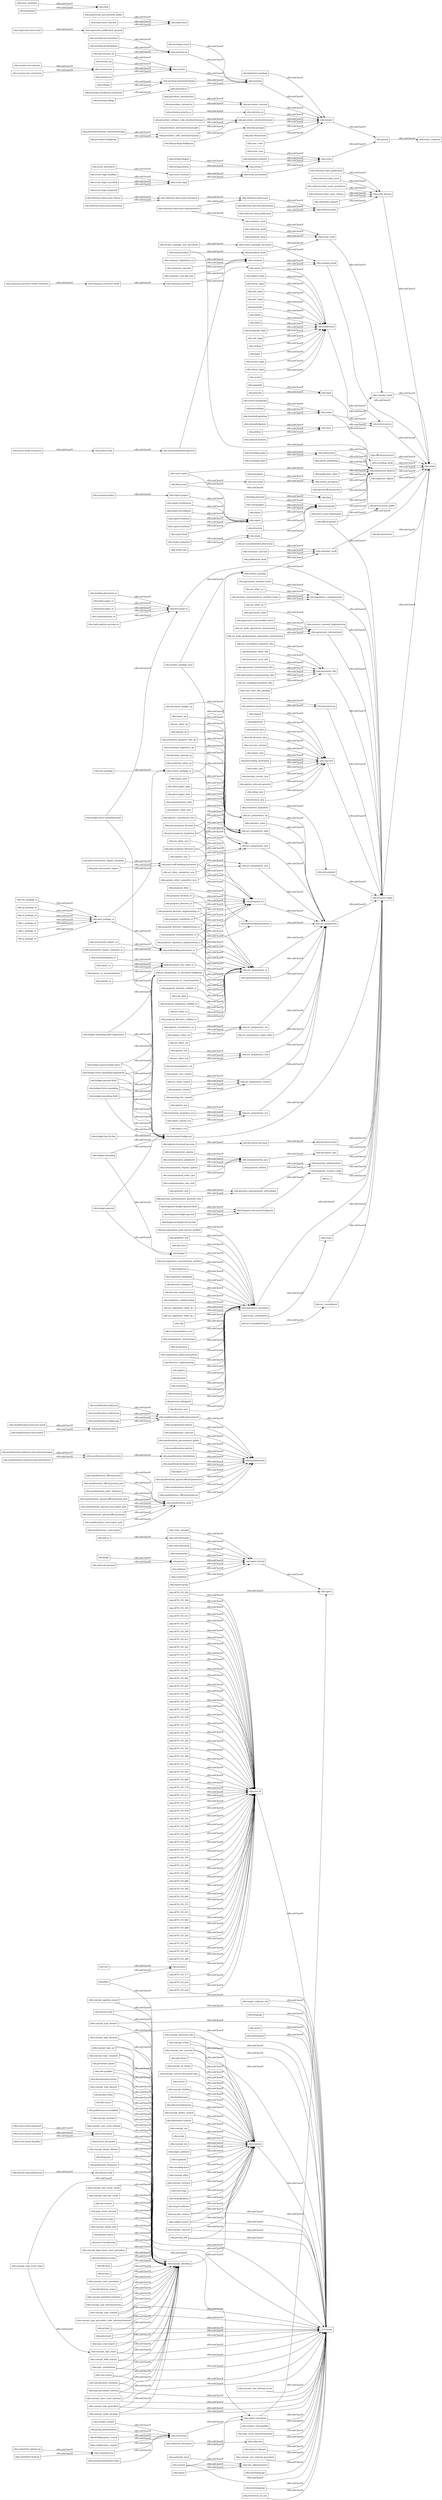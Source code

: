 digraph ar2dtool_diagram { 
rankdir=LR;
size="1000"
node [shape = rectangle, color="black"]; "cdm:working-party_council" "cdm:manifestation_official-journal" "cdm:staff-working-document" "cdm:complex_work" "cdm:agent-textual" "cdm:ATTO_FD_345" "cdm:oj_c" "cdm:recital" "cdm:status" "cdm:region" "cdm:committee-opinion-ep" "cdm:event_legal_deadline" "cdm:concept_type_documentation" "cdm:opinion_advocate-general" "cdm:act_other_oj_c" "cdm:ATTO_FD_361" "cdm:ATTO_FD_301" "cdm:chapter_legal" "cdm:procedure_interinstitutional" "cdm:article_legal" "cdm:multilingual" "cdm:session_ep" "cdm:evolutive_work" "cdm:decision_internal_ep" "cdm:assessment_impact_summary_ec" "cdm:act_surveillance-authority_efta" "cdm:joint-proposal_directive" "cdm:fragment-document-budgetary" "cdm:question_parliamentary_question_time" "cdm:legislative-priority" "cdm:trilogue" "cdm:unit-ec" "cdm:treaty_consolidated" "cdm:manifestation-formex" "cdm:entity_temporal" "cdm:expression_publication_general" "cdm:budget-letter-amending-draft" "cdm:declaration" "cdm:budget-amending-draft" "cdm:proposal_regulation_codified_ec" "cdm:joint-declaration" "cdm:cooperation_police-and-judicial" "cdm:report_ec" "cdm:atto_fd" "cdm:fragment_resource_legal" "cdm:ATTO_FD_300" "cdm:periodical_work" "cdm:ruling_cjeu" "cdm:manifestation-reference-data-documentation" "cdm:decision_cjeu" "cdm:whoiswho_dataset" "cdm:concept_agenda_council" "cdm:procedure-phase" "cdm:joint-proposal_decision" "cdm:dissemination-status" "cdm:ATTO_FD_577" "cdm:manifestation_case-law" "cdm:communication_ec" "cdm:ATTO_FD_610" "cdm:procjur-type" "cdm:ATTO_FD_010" "cdm:event_internal-ec" "cdm:reply-opinion-np-eums-ec" "cdm:product-form" "cdm:encoding-level" "cdm:meeting-ep-committee" "cdm:opinion_other_eesc" "cdm:event_legal_projected" "cdm:concept_place" "cdm:opinion_consultation_eesc" "cdm:reference-data-asset-release" "cdm:directive_implementing" "cdm:configuration_council" "cdm:concept_directory-code" "cdm:event-status-cancelled" "cdm:ATTO_FD_396" "cdm:manifestation_procurement_public" "cdm:committee-ep" "cdm:treaty" "cdm:act_consolidated" "cdm:opinion" "cdm:question_written" "cdm:act_other_ec" "cdm:swd_package_ec" "cdm:event_legal" "cdm:yearbook_work" "cdm:concept_type_dossier" "cdm:publication-accessibility" "cdm:concept_meeting" "cdm:seizure" "cdm:manifestation_court-report_part" "cdm:decision" "cdm:manifestation_print" "cdm:resolution" "cdm:staff-working-document_ec" "cdm:reference-data-asset-versioned" "cdm:series-monograph" "cdm:event_procedural" "cdm:ATTO_FD_395" "cdm:monograph" "cdm:s_package_ec" "cdm:legislation_complementary" "cdm:agreement_international" "cdm:link-package-budgetary" "cdm:agreement_non-member-states" "cdm:type_court-report" "cdm:manifestation-akn4eu" "cdm:procedure_internal-eesc" "cdm:event_legal_cancelled" "cdm:serial_work" "cdm:concept_case_court_domain" "cdm:court-type" "cdm:container_case-law" "cdm:working-document_ec" "cdm:position_council" "cdm:authority_local" "cdm:act_other_council" "cdm:event_internal" "cdm:role-qualifier" "cdm:initiative-priority-ec" "cdm:act_preparatory_eca" "cdm:work" "cdm:measure_national_implementing" "cdm:special-official-journal" "cdm:software" "cdm:report-surveillance" "cdm:manifestation-reference-data-distribution" "cdm:legal-act-domain" "cdm:reference-data_publication" "cdm:event-status" "cdm:communication_request_opinion" "cdm:reference-data_asset" "cdm:document_other_efta" "cdm:ATTO_FD_613" "cdm:eu-programme" "cdm:auxiliary-work" "cdm:archive_package_eesc_document" "cdm:recommendation" "cdm:event" "cdm:decision_delegated" "cdm:ATTO_FD_285" "cdm:target-audience" "cdm:judgement" "cdm:decision_ecsc" "cdm:national-parliament-eums" "cdm:licence_document" "cdm:archive_package" "cdm:act_body_agreement_international" "cdm:ATTO_FD_340" "cdm:g_package_ec" "cdm:work_dataset" "cdm:opinion_consultation_cor" "cdm:committee" "cdm:dossier" "cdm:ATTO_FD_612" "cdm:item_authentic" "cdm:recording_work" "cdm:concept_treaty" "cdm:case-status" "cdm:budget" "cdm:opinion_other_cor" "cdm:ATTO_FD_501" "cdm:coreper_council" "cdm:concept_op_theme" "cdm:guideline_ecb" "cdm:ATTO_FD_537" "cdm:directive" "cdm:type_procedure_internal" "cdm:manifestation" "cdm:non-opposition_concentration_notified" "cdm:manifestation-publication-general" "cdm:subdivision" "cdm:ATTO_FD_050" "cdm:proposal_other" "cdm:initiative_eums" "cdm:case_court" "cdm:document_efta" "cdm:expression" "cdm:ATTO_FD_602" "cdm:official-journal-act" "cdm:budget-general-draft" "cdm:report_eca" "cdm:issn-periodical" "cdm:budget-general-draft-notice" "cdm:thesis" "cdm:joint-proposal_regulation" "cdm:act_other_eesc" "cdm:proposal_directive_implementing_ec" "cdm:opinion_cjeu" "cdm:regulation" "cdm:act_preparatory_ep" "cdm:title_legal" "cdm:summary_legislation_eu" "cdm:resolution_other_ep" "cdm:opinion_ec_ep-amendments" "cdm:blog" "cdm:advocate-general" "cdm:document-ep" "cdm:report_special_eca" "cdm:act_preparatory_joint" "cdm:collection_work" "cdm:serials_periodical" "cdm:budget-general" "cdm:act_other_committee_ecsc" "cdm:meeting-conciliation-committee" "cdm:report_joint" "cdm:summary_case-law" "cdm:concept_class_court_national" "cdm:ATTO_FD_601" "cdm:budget-letter-amending-explanation" "cdm:opinion_other_committee_ecsc" "cdm:concept_new_case-law" "cdm:opinion-reasoned-np-eums" "cdm:communication_order_cjeu" "cdm:concept_theme_dataset" "cdm:frequency" "cdm:ATTO_FD_401" "cdm:part_legal" "cdm:question_parliamentary_with-debate" "cdm:concept_mode_decision" "cdm:textstructure" "cdm:manifestation-budget-data" "cdm:report-technical" "cdm:concept_type_procedure" "cdm:manifestation-issue-issn-serial" "cdm:act_preparatory_eesc" "cdm:document_budget_ep" "cdm:concept_eurovoc-document-type" "cdm:procedure-priority_interinstitutional" "cdm:carrier" "cdm:publication_frequency" "cdm:regulation_delegated" "cdm:assessment_impact_ec" "cdm:manifestation-audiovisual" "cdm:dataset-type-publication" "cdm:concept_type_event_legal" "cdm:study" "cdm:opinion_ecb" "cdm:procedure_internal-ec" "cdm:proposal_recommendation_ec" "cdm:sitting-trilogue" "cdm:concept_type_decision" "cdm:article_publishing" "cdm:concept_type_act" "cdm:concept_binding" "cdm:manifestation-issue-series" "cdm:binding-type" "cdm:period" "cdm:dataset-type" "cdm:manifestation-mobile-app" "cdm:joint-assessment_impact_summary" "cdm:preamble" "cdm:expression_procurement_public" "cdm:act_preparatory_cor" "cdm:summary-executive-study-evaluation" "cdm:location" "cdm:document_court_efta" "cdm:concept_case_event_result" "cdm:indent" "cdm:question_oral" "cdm:physical-dimension" "cdm:act_body_parliamentary_agreement_international" "cdm:legislation_secondary" "cdm:concept_type_comment" "cdm:summary" "cdm:meeting-ep" "cdm:site" "cdm:ATTO_FD_607" "cdm:budget-line-by-line" "cdm:concept_com_internal_procedure" "cdm:expert-group" "cdm:act_other_ecb" "cdm:alinea" "cdm:concept_case-law_result" "cdm:concept_prelex_council" "cdm:agreement_international_efta" "cdm:fragment-budget-line-by-line" "cdm:unit_administrative" "cdm:information-communication_efta" "cdm:report-synthesis" "cdm:white-paper_ec" "cdm:ATTO_FD_380" "cdm:directive_delegated" "cdm:use-context" "cdm:manifestation_court-report" "cdm:type_event_internal" "cdm:legislative-package" "cdm:ATTO_FD_100" "cdm:reference-data-documentation" "cdm:notice_prior-information" "cdm:communication_case_new" "cdm:court_national" "cdm:ATTO_FD_604" "cdm:sec_package_ec" "cdm:reference-data_asset_prerelease" "cdm:directory" "cdm:opinion_ec" "cdm:resource-type" "cdm:concept_media_type" "cdm:ATTO_FD_030" "cdm:opinion-committee-ep" "cdm:expression_case-law" "cdm:report_ep" "cdm:proposal_directive_codified_ec" "cdm:multilanguage" "cdm:ATTO_FD_555" "cdm:person" "cdm:ATTO_FD_365" "cdm:green-paper_ec" "cdm:session-eesc" "cdm:preface" "cdm:dataset-status" "cdm:fragment-budget-general-draft" "cdm:meeting-college" "cdm:paragraph_legal" "cdm:info_decision_cjeu" "cdm:sp_package_ec" "cdm:reference-data-asset-representative" "cdm:manifestation_official-journal_part" "cdm:session-cor" "cdm:session-eesc-plenary" "cdm:institution" "cdm:illustrative-content" "cdm:act_preparatory_ec_document-budgetary" "cdm:reference-data-asset" "cdm:white-paper_joint" "cdm:concept_cpv" "cdm:ATTO_FD_350" "cdm:sitting" "cdm:case-law" "cdm:si_package_ec" "cdm:blog-personal" "cdm:event-status-deadline" "cdm:rule_legal" "cdm:link-package" "cdm:asset-classification" "cdm:act_preparatory_ecsc" "cdm:concept_type_remark" "cdm:recommendation_ecb" "cdm:ATTO_FD_330" "cdm:proposal_decision_ec" "cdm:collection_document" "cdm:decision_implementing" "cdm:manifestation_print_reference" "cdm:ATTO_FD_499" "cdm:committee-lead-ep" "cdm:ATTO_FD_535" "cdm:meeting-interinstitutional" "cdm:official-journal" "cdm:report-final" "cdm:concept_decoding" "cdm:reference-data-publication" "cdm:ATTO_FD_014" "cdm:concept_type_procedure_code_interinstitutional" "cdm:meeting-ep-delegation" "cdm:concept_type_event" "cdm:archive_package_ec" "cdm:citation" "cdm:procedure-budgetary" "cdm:annex-study-evaluation" "cdm:publication_other" "cdm:item" "cdm:non-opposition_joint-venture_notified" "cdm:case-law_national" "cdm:meeting" "cdm:study-case" "cdm:archive_package_eesc" "cdm:table-of-contents" "cdm:text-adopted" "cdm:archive_package_document" "cdm:publication_work" "cdm:ATTO_FD_609" "cdm:procjur" "cdm:ATTO_FD_578" "cdm:act_other_cor" "cdm:act_preparatory" "cdm:decision_representatives_member-states" "cdm:publication_general" "cdm:procresult" "cdm:concept_legal_basis_court_procedure" "cdm:communication_opinion" "cdm:c_package_ec" "cdm:document_com_other_ec" "cdm:monolanguage" "cdm:opinion_eesc" "cdm:ATTO_FD_611" "cdm:manifestation-issue" "cdm:acknowledgment" "cdm:collection" "cdm:report-committee-ep" "cdm:regulation_implementing" "cdm:recording-audio" "cdm:act-consolidated-layer" "cdm:joint-staff-working-document" "cdm:meeting_doc_council" "cdm:distribution-status" "cdm:proposal_directive_ec" "cdm:reference-data_asset_release" "cdm:com_package" "cdm:document-np-eums" "cdm:script" "cdm:act_other_ep" "cdm:point" "cdm:judge" "cdm:recommendation_ec" "cdm:concept_eurovoc" "cdm:assent_ceca_council" "cdm:ATTO_FD_557" "cdm:report-project" "cdm:concept_field_activity" "cdm:restriction_on_use" "cdm:cartographic" "cdm:joint-assessment_impact" "cdm:manifestation-physical" "cdm:ATTO_FD_070" "cdm:object_ccr" "cdm:manifestation_special-official-journal-act" "cdm:act_legislative_other_oj_l" "cdm:ATTO_FD_335" "cdm:annex-publication-general" "cdm:unit-institution" "cdm:report_case" "cdm:document-budgetary" "cdm:green-paper_joint" "cdm:section_legal" "cdm:budget-letter-amending" "cdm:act_standing-committee_efta" "cdm:ATTO_FD_600" "cdm:blog-serial" "cdm:communication_judgement" "cdm:expression-issn-serial" "cdm:synopsis-project" "cdm:summary_case-law_jure" "cdm:act-consolidated-multiversion" "cdm:ATTO_FD_400" "cdm:manifestation-derived" "cdm:subject-matter" "cdm:proposal_decision_implementing_ec" "cdm:clause_legal" "cdm:summary-executive-study" "cdm:communication_ec_council-position" "cdm:communication_cjeu" "cdm:back" "cdm:manifestation_official-journal-act" "cdm:summary-executive" "cdm:proposal_act" "cdm:ATTO_FD_500" "cdm:com_final" "cdm:signature_digital" "cdm:procurement_public" "cdm:reference-data-asset-prerelease" "cdm:audiovisual" "cdm:appendix" "cdm:country" "cdm:document-eums" "cdm:meeting-ec" "cdm:opinion_eca" "cdm:proceeding_third-party" "cdm:ATTO_FD_110" "cdm:procedure_internal" "cdm:ATTO_FD_370" "cdm:act_legislative_other_oj_c" "cdm:session-eesc-committee" "cdm:group_parliamentary" "cdm:ATTO_FD_040" "cdm:issn-serial" "cdm:file-type" "cdm:licence" "cdm:concept_court_procedure" "cdm:event-status-projected" "cdm:fragment-budget-general" "cdm:ATTO_FD_406" "cdm:agreement_other" "cdm:opinion_ep" "cdm:ATTO_FD_606" "cdm:ATTO_FD_305" "cdm:session" "cdm:manifestation-reference-data" "cdm:thumbnail" "cdm:type_consultation" "cdm:initiative-ec" "cdm:document_cjeu" "cdm:sitting-session" "cdm:agent" "cdm:series" "cdm:reference-data" "cdm:act_other_oj_l" "cdm:concept_case-law" "cdm:concept_ntu" "cdm:container_work" "cdm:place" "cdm:front" "cdm:procedure_code_interinstitutional" "cdm:case_court_efta_pending" "cdm:resolution_legislative" "cdm:act_preparatory_ecb" "cdm:ATTO_FD_605" "cdm:proceedings" "cdm:annex" "cdm:procedure_interinstitutional-split" "cdm:distribution_status" "cdm:pricing_info" "cdm:concept" "cdm:annex-study" "cdm:agent-conceptual" "cdm:court-formation" "cdm:resolution_initiative_own_ep" "cdm:cfsp" "cdm:concept_com_internal_event" "cdm:procedure_without_code_interinstitutional" "cdm:recommendation_ecsc" "cdm:concept_legislative-priority" "cdm:agreement_member-states" "cdm:proposal_regulation_implementing_ec" "cdm:arrangement_institutional" "cdm:looseleaf-updating" "cdm:classification_summary" "cdm:agreement-provisional" "cdm:newspaper" "cdm:ATTO_FD_375" "cdm:country_role-qualifier" "cdm:organization" "cdm:manifestation_distribution" "cdm:order_cjeu" "cdm:proposal_decision_codified_ec" "cdm:target_audience" "cdm:regularity" "cdm:recording-video" "cdm:documentation" "cdm:budget-amending-draft-explanation" "cdm:target_audience_old" "cdm:statement_assurance_eca" "cdm:decision_review_cjeu" "cdm:manifestation_special-official-journal_part" "cdm:document-ec" "cdm:act_preparatory_ec" "cdm:communication_joint" "cdm:proposal_regulation_ec" "cdm:ATTO_FD_013" "cdm:ATTO_FD_603" "cdm:report" "cdm:language" "cdm:concept_type_dataset" "cdm:file-status" "cdm:resolution_legislative_ep" "cdm:report-certification" "cdm:manifestation_special-court-report_part" "cdm:meeting-council" "cdm:glossary" "cdm:act_preparatory_council" "cdm:concept_currency" "cdm:budget-amending" "cdm:pub-theme" "cdm:event_case" "cdm:type_event_interinstitutional" "cdm:act_preparatory_organ_other" "cdm:resource_legal" "cdm:ATTO_FD_608" "cdm:study-evaluation" "cdm:part-session_ep" "cdm:question_parliamentary" "cdm:court-report" "cdm:manifestation_special-official-journal" ; /*classes style*/
	"cdm:treaty_consolidated" -> "cdm:treaty" [ label = "rdfs:subClassOf" ];
	"cdm:act_preparatory_ec_document-budgetary" -> "cdm:act_preparatory_ec" [ label = "rdfs:subClassOf" ];
	"cdm:working-party_council" -> "cdm:institution" [ label = "rdfs:subClassOf" ];
	"cdm:table-of-contents" -> "cdm:front" [ label = "rdfs:subClassOf" ];
	"cdm:archive_package" -> "cdm:container_work" [ label = "rdfs:subClassOf" ];
	"cdm:use-context" -> "cdm:concept_decoding" [ label = "rdfs:subClassOf" ];
	"cdm:manifestation-akn4eu" -> "cdm:manifestation" [ label = "rdfs:subClassOf" ];
	"cdm:event_legal" -> "cdm:event_procedural" [ label = "rdfs:subClassOf" ];
	"cdm:communication_case_new" -> "cdm:communication_cjeu" [ label = "rdfs:subClassOf" ];
	"cdm:ATTO_FD_396" -> "cdm:atto_fd" [ label = "rdfs:subClassOf" ];
	"cdm:point" -> "cdm:subdivision" [ label = "rdfs:subClassOf" ];
	"cdm:ATTO_FD_577" -> "cdm:atto_fd" [ label = "rdfs:subClassOf" ];
	"cdm:judge" -> "cdm:person" [ label = "rdfs:subClassOf" ];
	"cdm:session_ep" -> "cdm:session" [ label = "rdfs:subClassOf" ];
	"cdm:staff-working-document_ec" -> "cdm:staff-working-document" [ label = "rdfs:subClassOf" ];
	"cdm:staff-working-document_ec" -> "cdm:act_preparatory_ec" [ label = "rdfs:subClassOf" ];
	"cdm:act_preparatory_eesc" -> "cdm:act_preparatory" [ label = "rdfs:subClassOf" ];
	"cdm:resource-type" -> "cdm:concept_decoding" [ label = "rdfs:subClassOf" ];
	"cdm:concept_field_activity" -> "j.1:Concept" [ label = "rdfs:subClassOf" ];
	"cdm:concept_field_activity" -> "cdm:concept_decoding" [ label = "rdfs:subClassOf" ];
	"cdm:proposal_decision_ec" -> "cdm:proposal_act" [ label = "rdfs:subClassOf" ];
	"cdm:proposal_decision_ec" -> "cdm:act_preparatory_ec" [ label = "rdfs:subClassOf" ];
	"cdm:auxiliary-work" -> "cdm:work" [ label = "rdfs:subClassOf" ];
	"cdm:act_other_oj_c" -> "cdm:legislation_complementary" [ label = "rdfs:subClassOf" ];
	"cdm:ATTO_FD_602" -> "cdm:atto_fd" [ label = "rdfs:subClassOf" ];
	"cdm:budget-line-by-line" -> "cdm:document-budgetary" [ label = "rdfs:subClassOf" ];
	"cdm:legal-act-domain" -> "j.1:Concept" [ label = "rdfs:subClassOf" ];
	"cdm:committee-lead-ep" -> "cdm:committee-ep" [ label = "rdfs:subClassOf" ];
	"cdm:manifestation_official-journal" -> "cdm:manifestation_print" [ label = "rdfs:subClassOf" ];
	"cdm:procedure_code_interinstitutional" -> "cdm:procedure_interinstitutional" [ label = "rdfs:subClassOf" ];
	"cdm:chapter_legal" -> "cdm:subdivision" [ label = "rdfs:subClassOf" ];
	"cdm:act_body_agreement_international" -> "cdm:agreement_international" [ label = "rdfs:subClassOf" ];
	"cdm:article_legal" -> "cdm:subdivision" [ label = "rdfs:subClassOf" ];
	"cdm:joint-assessment_impact_summary" -> "cdm:joint-staff-working-document" [ label = "rdfs:subClassOf" ];
	"cdm:summary_legislation_eu" -> "cdm:summary" [ label = "rdfs:subClassOf" ];
	"cdm:opinion-committee-ep" -> "cdm:document-ep" [ label = "rdfs:subClassOf" ];
	"cdm:act_surveillance-authority_efta" -> "cdm:document_efta" [ label = "rdfs:subClassOf" ];
	"cdm:manifestation_court-report" -> "cdm:manifestation_print" [ label = "rdfs:subClassOf" ];
	"cdm:publication_frequency" -> "cdm:concept_decoding" [ label = "rdfs:subClassOf" ];
	"cdm:dataset-type" -> "cdm:concept_decoding" [ label = "rdfs:subClassOf" ];
	"cdm:archive_package_ec" -> "cdm:archive_package" [ label = "rdfs:subClassOf" ];
	"cdm:archive_package_ec" -> "cdm:act_preparatory_ec" [ label = "rdfs:subClassOf" ];
	"cdm:document_court_efta" -> "cdm:document_efta" [ label = "rdfs:subClassOf" ];
	"cdm:role-qualifier" -> "cdm:concept_decoding" [ label = "rdfs:subClassOf" ];
	"cdm:role-qualifier" -> "cdm:agent-conceptual" [ label = "rdfs:subClassOf" ];
	"cdm:archive_package_document" -> "cdm:auxiliary-work" [ label = "rdfs:subClassOf" ];
	"cdm:declaration" -> "cdm:legislation_secondary" [ label = "rdfs:subClassOf" ];
	"cdm:paragraph_legal" -> "cdm:subdivision" [ label = "rdfs:subClassOf" ];
	"cdm:file-type" -> "cdm:concept_decoding" [ label = "rdfs:subClassOf" ];
	"cdm:meeting_doc_council" -> "cdm:act_preparatory_council" [ label = "rdfs:subClassOf" ];
	"cdm:joint-staff-working-document" -> "cdm:staff-working-document" [ label = "rdfs:subClassOf" ];
	"cdm:joint-staff-working-document" -> "cdm:act_preparatory_joint" [ label = "rdfs:subClassOf" ];
	"cdm:collection_work" -> "cdm:serial_work" [ label = "rdfs:subClassOf" ];
	"cdm:resolution_initiative_own_ep" -> "cdm:act_preparatory_ep" [ label = "rdfs:subClassOf" ];
	"cdm:national-parliament-eums" -> "cdm:institution" [ label = "rdfs:subClassOf" ];
	"cdm:event_legal_projected" -> "cdm:event_legal" [ label = "rdfs:subClassOf" ];
	"cdm:budget-general-draft" -> "cdm:document-budgetary" [ label = "rdfs:subClassOf" ];
	"cdm:budget-general-draft" -> "cdm:act_preparatory_ec_document-budgetary" [ label = "rdfs:subClassOf" ];
	"cdm:licence_document" -> "cdm:concept_decoding" [ label = "rdfs:subClassOf" ];
	"cdm:green-paper_joint" -> "cdm:act_preparatory_joint" [ label = "rdfs:subClassOf" ];
	"cdm:event_case" -> "cdm:event" [ label = "rdfs:subClassOf" ];
	"cdm:ATTO_FD_500" -> "cdm:atto_fd" [ label = "rdfs:subClassOf" ];
	"cdm:front" -> "cdm:textstructure" [ label = "rdfs:subClassOf" ];
	"cdm:measure_national_implementing" -> "cdm:resource_legal" [ label = "rdfs:subClassOf" ];
	"cdm:recording-audio" -> "cdm:audiovisual" [ label = "rdfs:subClassOf" ];
	"cdm:ATTO_FD_361" -> "cdm:atto_fd" [ label = "rdfs:subClassOf" ];
	"cdm:document_com_other_ec" -> "cdm:act_preparatory_ec" [ label = "rdfs:subClassOf" ];
	"cdm:event-status-deadline" -> "cdm:event-status" [ label = "rdfs:subClassOf" ];
	"cdm:act-consolidated-multiversion" -> "cdm:container_work" [ label = "rdfs:subClassOf" ];
	"cdm:sp_package_ec" -> "cdm:swd_package_ec" [ label = "rdfs:subClassOf" ];
	"cdm:monograph" -> "cdm:publication_general" [ label = "rdfs:subClassOf" ];
	"cdm:reference-data-asset" -> "cdm:reference-data" [ label = "rdfs:subClassOf" ];
	"cdm:concept_case_court_domain" -> "cdm:concept_decoding" [ label = "rdfs:subClassOf" ];
	"cdm:dossier" -> "cdm:period" [ label = "rdfs:subClassOf" ];
	"cdm:court-report" -> "cdm:report" [ label = "rdfs:subClassOf" ];
	"cdm:court-report" -> "cdm:publication_general" [ label = "rdfs:subClassOf" ];
	"cdm:budget-letter-amending-explanation" -> "cdm:document-budgetary" [ label = "rdfs:subClassOf" ];
	"cdm:budget-letter-amending-explanation" -> "cdm:act_preparatory_ec_document-budgetary" [ label = "rdfs:subClassOf" ];
	"cdm:fragment-budget-general" -> "cdm:fragment-document-budgetary" [ label = "rdfs:subClassOf" ];
	"cdm:series" -> "cdm:publication_general" [ label = "rdfs:subClassOf" ];
	"cdm:series" -> "cdm:complex_work" [ label = "rdfs:subClassOf" ];
	"cdm:report-certification" -> "cdm:report" [ label = "rdfs:subClassOf" ];
	"cdm:ATTO_FD_301" -> "cdm:atto_fd" [ label = "rdfs:subClassOf" ];
	"cdm:communication_cjeu" -> "cdm:document_cjeu" [ label = "rdfs:subClassOf" ];
	"cdm:concept_type_documentation" -> "cdm:concept_decoding" [ label = "rdfs:subClassOf" ];
	"cdm:ATTO_FD_608" -> "cdm:atto_fd" [ label = "rdfs:subClassOf" ];
	"cdm:manifestation-reference-data" -> "cdm:manifestation_distribution" [ label = "rdfs:subClassOf" ];
	"cdm:blog" -> "cdm:publication_general" [ label = "rdfs:subClassOf" ];
	"cdm:act_other_cor" -> "cdm:act_preparatory_cor" [ label = "rdfs:subClassOf" ];
	"cdm:manifestation_procurement_public" -> "cdm:manifestation" [ label = "rdfs:subClassOf" ];
	"cdm:ATTO_FD_499" -> "cdm:atto_fd" [ label = "rdfs:subClassOf" ];
	"cdm:concept_eurovoc-document-type" -> "cdm:concept" [ label = "rdfs:subClassOf" ];
	"cdm:question_parliamentary_question_time" -> "cdm:question_parliamentary_with-debate" [ label = "rdfs:subClassOf" ];
	"cdm:proposal_recommendation_ec" -> "cdm:proposal_act" [ label = "rdfs:subClassOf" ];
	"cdm:proposal_recommendation_ec" -> "cdm:act_preparatory_ec" [ label = "rdfs:subClassOf" ];
	"cdm:script" -> "cdm:concept" [ label = "rdfs:subClassOf" ];
	"cdm:treaty" -> "cdm:resource_legal" [ label = "rdfs:subClassOf" ];
	"cdm:directive_delegated" -> "cdm:legislation_secondary" [ label = "rdfs:subClassOf" ];
	"cdm:person" -> "cdm:agent-textual" [ label = "rdfs:subClassOf" ];
	"cdm:judgement" -> "cdm:case-law" [ label = "rdfs:subClassOf" ];
	"cdm:opinion_ecb" -> "cdm:act_preparatory_ecb" [ label = "rdfs:subClassOf" ];
	"cdm:licence" -> "cdm:concept_decoding" [ label = "rdfs:subClassOf" ];
	"cdm:committee-opinion-ep" -> "cdm:committee-ep" [ label = "rdfs:subClassOf" ];
	"cdm:procedure_interinstitutional-split" -> "cdm:procedure_interinstitutional" [ label = "rdfs:subClassOf" ];
	"cdm:report_ep" -> "cdm:act_preparatory_ep" [ label = "rdfs:subClassOf" ];
	"cdm:concept_type_comment" -> "j.1:Concept" [ label = "rdfs:subClassOf" ];
	"cdm:concept_type_comment" -> "cdm:concept_decoding" [ label = "rdfs:subClassOf" ];
	"cdm:expert-group" -> "cdm:agent-textual" [ label = "rdfs:subClassOf" ];
	"cdm:act_body_parliamentary_agreement_international" -> "cdm:agreement_international" [ label = "rdfs:subClassOf" ];
	"cdm:collection" -> "j.1:Concept" [ label = "rdfs:subClassOf" ];
	"cdm:manifestation_official-journal_part" -> "cdm:manifestation_print" [ label = "rdfs:subClassOf" ];
	"cdm:sitting-session" -> "cdm:sitting" [ label = "rdfs:subClassOf" ];
	"cdm:annex-study-evaluation" -> "cdm:annex-study" [ label = "rdfs:subClassOf" ];
	"cdm:communication_joint" -> "cdm:act_preparatory_joint" [ label = "rdfs:subClassOf" ];
	"cdm:recommendation" -> "cdm:legislation_secondary" [ label = "rdfs:subClassOf" ];
	"cdm:agreement-provisional" -> "cdm:act_preparatory" [ label = "rdfs:subClassOf" ];
	"cdm:restriction_on_use" -> "j.1:Concept" [ label = "rdfs:subClassOf" ];
	"cdm:thumbnail" -> "cdm:item" [ label = "rdfs:subClassOf" ];
	"cdm:expression_case-law" -> "cdm:expression" [ label = "rdfs:subClassOf" ];
	"cdm:type_consultation" -> "j.1:Concept" [ label = "rdfs:subClassOf" ];
	"cdm:type_consultation" -> "cdm:concept_decoding" [ label = "rdfs:subClassOf" ];
	"cdm:ATTO_FD_578" -> "cdm:atto_fd" [ label = "rdfs:subClassOf" ];
	"cdm:documentation" -> "cdm:work" [ label = "rdfs:subClassOf" ];
	"cdm:act_other_committee_ecsc" -> "cdm:act_preparatory_ecsc" [ label = "rdfs:subClassOf" ];
	"cdm:concept_currency" -> "cdm:concept" [ label = "rdfs:subClassOf" ];
	"cdm:manifestation-budget-data" -> "cdm:manifestation" [ label = "rdfs:subClassOf" ];
	"cdm:concept_legislative-priority" -> "cdm:concept_decoding" [ label = "rdfs:subClassOf" ];
	"cdm:report-final" -> "cdm:report" [ label = "rdfs:subClassOf" ];
	"cdm:ATTO_FD_030" -> "cdm:atto_fd" [ label = "rdfs:subClassOf" ];
	"cdm:budget-general" -> "cdm:document-budgetary" [ label = "rdfs:subClassOf" ];
	"cdm:budget-general" -> "cdm:budget" [ label = "rdfs:subClassOf" ];
	"cdm:assessment_impact_summary_ec" -> "cdm:staff-working-document_ec" [ label = "rdfs:subClassOf" ];
	"cdm:eu-programme" -> "cdm:concept" [ label = "rdfs:subClassOf" ];
	"cdm:recommendation_ecb" -> "cdm:act_preparatory_ecb" [ label = "rdfs:subClassOf" ];
	"cdm:ATTO_FD_603" -> "cdm:atto_fd" [ label = "rdfs:subClassOf" ];
	"cdm:concept_type_procedure" -> "j.1:Concept" [ label = "rdfs:subClassOf" ];
	"cdm:concept_type_procedure" -> "cdm:concept_decoding" [ label = "rdfs:subClassOf" ];
	"cdm:manifestation_print" -> "cdm:manifestation" [ label = "rdfs:subClassOf" ];
	"cdm:concept_legal_basis_court_procedure" -> "cdm:concept_decoding" [ label = "rdfs:subClassOf" ];
	"cdm:expression_publication_general" -> "cdm:expression" [ label = "rdfs:subClassOf" ];
	"cdm:report-committee-ep" -> "cdm:document-ep" [ label = "rdfs:subClassOf" ];
	"cdm:special-official-journal" -> "cdm:publication_general" [ label = "rdfs:subClassOf" ];
	"cdm:opinion_consultation_cor" -> "cdm:act_preparatory_cor" [ label = "rdfs:subClassOf" ];
	"cdm:agreement_member-states" -> "cdm:legislation_complementary" [ label = "rdfs:subClassOf" ];
	"cdm:study-evaluation" -> "cdm:study" [ label = "rdfs:subClassOf" ];
	"cdm:act_preparatory_council" -> "cdm:act_preparatory" [ label = "rdfs:subClassOf" ];
	"cdm:act_preparatory_ec" -> "cdm:act_preparatory" [ label = "rdfs:subClassOf" ];
	"cdm:assessment_impact_ec" -> "cdm:staff-working-document_ec" [ label = "rdfs:subClassOf" ];
	"cdm:event-status-projected" -> "cdm:event-status" [ label = "rdfs:subClassOf" ];
	"cdm:issn-periodical" -> "cdm:publication_general" [ label = "rdfs:subClassOf" ];
	"cdm:issn-periodical" -> "cdm:periodical_work" [ label = "rdfs:subClassOf" ];
	"cdm:communication_order_cjeu" -> "cdm:communication_cjeu" [ label = "rdfs:subClassOf" ];
	"cdm:concept_court_procedure" -> "cdm:concept_decoding" [ label = "rdfs:subClassOf" ];
	"cdm:manifestation_court-report_part" -> "cdm:manifestation_print" [ label = "rdfs:subClassOf" ];
	"cdm:link-package-budgetary" -> "cdm:link-package" [ label = "rdfs:subClassOf" ];
	"cdm:manifestation-physical" -> "cdm:manifestation-publication-general" [ label = "rdfs:subClassOf" ];
	"cdm:periodical_work" -> "cdm:serial_work" [ label = "rdfs:subClassOf" ];
	"cdm:concept_agenda_council" -> "j.1:Concept" [ label = "rdfs:subClassOf" ];
	"cdm:concept_agenda_council" -> "cdm:concept_decoding" [ label = "rdfs:subClassOf" ];
	"cdm:ATTO_FD_380" -> "cdm:atto_fd" [ label = "rdfs:subClassOf" ];
	"cdm:joint-proposal_regulation" -> "cdm:proposal_act" [ label = "rdfs:subClassOf" ];
	"cdm:joint-proposal_regulation" -> "cdm:act_preparatory_joint" [ label = "rdfs:subClassOf" ];
	"cdm:act_other_eesc" -> "cdm:act_preparatory_eesc" [ label = "rdfs:subClassOf" ];
	"cdm:concept_type_act" -> "j.1:Concept" [ label = "rdfs:subClassOf" ];
	"cdm:concept_type_act" -> "cdm:concept_decoding" [ label = "rdfs:subClassOf" ];
	"cdm:regulation_delegated" -> "cdm:legislation_secondary" [ label = "rdfs:subClassOf" ];
	"cdm:ATTO_FD_350" -> "cdm:atto_fd" [ label = "rdfs:subClassOf" ];
	"cdm:procedure_without_code_interinstitutional" -> "cdm:procedure_interinstitutional" [ label = "rdfs:subClassOf" ];
	"cdm:concept_com_internal_procedure" -> "j.1:Concept" [ label = "rdfs:subClassOf" ];
	"cdm:oj_c" -> "cdm:resource_legal" [ label = "rdfs:subClassOf" ];
	"cdm:session-eesc-plenary" -> "cdm:session-eesc" [ label = "rdfs:subClassOf" ];
	"cdm:ATTO_FD_501" -> "cdm:atto_fd" [ label = "rdfs:subClassOf" ];
	"cdm:recommendation_ecsc" -> "cdm:legislation_secondary" [ label = "rdfs:subClassOf" ];
	"cdm:opinion_ec_ep-amendments" -> "cdm:document_com_other_ec" [ label = "rdfs:subClassOf" ];
	"cdm:meeting-council" -> "cdm:meeting" [ label = "rdfs:subClassOf" ];
	"cdm:concept_treaty" -> "j.1:Concept" [ label = "rdfs:subClassOf" ];
	"cdm:concept_treaty" -> "cdm:concept" [ label = "rdfs:subClassOf" ];
	"cdm:arrangement_institutional" -> "cdm:legislation_secondary" [ label = "rdfs:subClassOf" ];
	"cdm:thesis" -> "cdm:monograph" [ label = "rdfs:subClassOf" ];
	"cdm:green-paper_ec" -> "cdm:document-ec" [ label = "rdfs:subClassOf" ];
	"cdm:opinion-reasoned-np-eums" -> "cdm:document-np-eums" [ label = "rdfs:subClassOf" ];
	"cdm:act_consolidated" -> "cdm:resource_legal" [ label = "rdfs:subClassOf" ];
	"cdm:act_other_ep" -> "cdm:act_preparatory_ep" [ label = "rdfs:subClassOf" ];
	"cdm:proposal_regulation_ec" -> "cdm:proposal_act" [ label = "rdfs:subClassOf" ];
	"cdm:proposal_regulation_ec" -> "cdm:act_preparatory_ec" [ label = "rdfs:subClassOf" ];
	"cdm:s_package_ec" -> "cdm:swd_package_ec" [ label = "rdfs:subClassOf" ];
	"cdm:proceeding_third-party" -> "cdm:case-law" [ label = "rdfs:subClassOf" ];
	"cdm:sitting-trilogue" -> "cdm:sitting" [ label = "rdfs:subClassOf" ];
	"cdm:decision_cjeu" -> "cdm:case-law" [ label = "rdfs:subClassOf" ];
	"cdm:publication-accessibility" -> "cdm:concept_decoding" [ label = "rdfs:subClassOf" ];
	"cdm:dataset-type-publication" -> "cdm:dataset-type" [ label = "rdfs:subClassOf" ];
	"cdm:staff-working-document" -> "cdm:act_preparatory" [ label = "rdfs:subClassOf" ];
	"cdm:carrier" -> "cdm:concept" [ label = "rdfs:subClassOf" ];
	"cdm:legislation_secondary" -> "cdm:resource_legal" [ label = "rdfs:subClassOf" ];
	"cdm:procedure_internal" -> "cdm:dossier" [ label = "rdfs:subClassOf" ];
	"cdm:manifestation-derived" -> "cdm:manifestation" [ label = "rdfs:subClassOf" ];
	"cdm:ATTO_FD_609" -> "cdm:atto_fd" [ label = "rdfs:subClassOf" ];
	"cdm:question_written" -> "cdm:question_parliamentary" [ label = "rdfs:subClassOf" ];
	"cdm:document_other_efta" -> "cdm:document_efta" [ label = "rdfs:subClassOf" ];
	"cdm:textstructure" -> "cdm:work" [ label = "rdfs:subClassOf" ];
	"cdm:question_oral" -> "cdm:question_parliamentary_with-debate" [ label = "rdfs:subClassOf" ];
	"cdm:ruling_cjeu" -> "cdm:case-law" [ label = "rdfs:subClassOf" ];
	"cdm:order_cjeu" -> "cdm:case-law" [ label = "rdfs:subClassOf" ];
	"cdm:reference-data_asset" -> "cdm:work_dataset" [ label = "rdfs:subClassOf" ];
	"cdm:ATTO_FD_555" -> "cdm:atto_fd" [ label = "rdfs:subClassOf" ];
	"cdm:question_parliamentary_with-debate" -> "cdm:question_parliamentary" [ label = "rdfs:subClassOf" ];
	"cdm:proposal_regulation_implementing_ec" -> "cdm:proposal_act" [ label = "rdfs:subClassOf" ];
	"cdm:proposal_regulation_implementing_ec" -> "cdm:act_preparatory_ec" [ label = "rdfs:subClassOf" ];
	"cdm:initiative-ec" -> "cdm:dossier" [ label = "rdfs:subClassOf" ];
	"cdm:concept_case_event_result" -> "cdm:concept_decoding" [ label = "rdfs:subClassOf" ];
	"cdm:legislative-priority" -> "cdm:event" [ label = "rdfs:subClassOf" ];
	"cdm:ATTO_FD_610" -> "cdm:atto_fd" [ label = "rdfs:subClassOf" ];
	"cdm:concept_theme_dataset" -> "cdm:concept_decoding" [ label = "rdfs:subClassOf" ];
	"cdm:advocate-general" -> "cdm:person" [ label = "rdfs:subClassOf" ];
	"cdm:joint-proposal_directive" -> "cdm:proposal_act" [ label = "rdfs:subClassOf" ];
	"cdm:joint-proposal_directive" -> "cdm:act_preparatory_joint" [ label = "rdfs:subClassOf" ];
	"cdm:c_package_ec" -> "cdm:swd_package_ec" [ label = "rdfs:subClassOf" ];
	"cdm:blog-serial" -> "cdm:issn-serial" [ label = "rdfs:subClassOf" ];
	"cdm:blog-serial" -> "cdm:blog" [ label = "rdfs:subClassOf" ];
	"cdm:agent-textual" -> "cdm:agent" [ label = "rdfs:subClassOf" ];
	"cdm:opinion_ec" -> "cdm:document_com_other_ec" [ label = "rdfs:subClassOf" ];
	"cdm:session-eesc" -> "cdm:session" [ label = "rdfs:subClassOf" ];
	"cdm:legislation_complementary" -> "cdm:resource_legal" [ label = "rdfs:subClassOf" ];
	"cdm:meeting-ep-delegation" -> "cdm:meeting-ep" [ label = "rdfs:subClassOf" ];
	"cdm:procedure-phase" -> "cdm:concept_decoding" [ label = "rdfs:subClassOf" ];
	"cdm:ATTO_FD_537" -> "cdm:atto_fd" [ label = "rdfs:subClassOf" ];
	"cdm:summary" -> "cdm:auxiliary-work" [ label = "rdfs:subClassOf" ];
	"cdm:report-project" -> "cdm:report" [ label = "rdfs:subClassOf" ];
	"cdm:manifestation-publication-general" -> "cdm:manifestation" [ label = "rdfs:subClassOf" ];
	"cdm:opinion_other_eesc" -> "cdm:act_preparatory_eesc" [ label = "rdfs:subClassOf" ];
	"cdm:directory" -> "cdm:monograph" [ label = "rdfs:subClassOf" ];
	"cdm:subdivision" -> "cdm:textstructure" [ label = "rdfs:subClassOf" ];
	"cdm:manifestation-reference-data-distribution" -> "cdm:manifestation-reference-data" [ label = "rdfs:subClassOf" ];
	"cdm:info_decision_cjeu" -> "cdm:case-law" [ label = "rdfs:subClassOf" ];
	"cdm:concept_type_decision" -> "j.1:Concept" [ label = "rdfs:subClassOf" ];
	"cdm:concept_type_decision" -> "cdm:concept_decoding" [ label = "rdfs:subClassOf" ];
	"cdm:meeting-conciliation-committee" -> "cdm:meeting-interinstitutional" [ label = "rdfs:subClassOf" ];
	"cdm:act_legislative_other_oj_l" -> "cdm:legislation_secondary" [ label = "rdfs:subClassOf" ];
	"cdm:whoiswho_dataset" -> "cdm:work_dataset" [ label = "rdfs:subClassOf" ];
	"cdm:g_package_ec" -> "cdm:swd_package_ec" [ label = "rdfs:subClassOf" ];
	"cdm:document-ec" -> "cdm:resource_legal" [ label = "rdfs:subClassOf" ];
	"cdm:trilogue" -> "cdm:meeting-interinstitutional" [ label = "rdfs:subClassOf" ];
	"cdm:act_other_ecb" -> "cdm:act_preparatory_ecb" [ label = "rdfs:subClassOf" ];
	"cdm:ATTO_FD_604" -> "cdm:atto_fd" [ label = "rdfs:subClassOf" ];
	"cdm:com_package" -> "cdm:archive_package_ec" [ label = "rdfs:subClassOf" ];
	"cdm:decision_review_cjeu" -> "cdm:case-law" [ label = "rdfs:subClassOf" ];
	"cdm:event_internal" -> "cdm:event_procedural" [ label = "rdfs:subClassOf" ];
	"cdm:initiative-priority-ec" -> "cdm:initiative-ec" [ label = "rdfs:subClassOf" ];
	"cdm:procedure-budgetary" -> "cdm:procedure_code_interinstitutional" [ label = "rdfs:subClassOf" ];
	"cdm:reference-data-asset-representative" -> "cdm:reference-data-asset" [ label = "rdfs:subClassOf" ];
	"cdm:reference-data-asset-representative" -> "cdm:evolutive_work" [ label = "rdfs:subClassOf" ];
	"cdm:event_legal_cancelled" -> "cdm:event_legal" [ label = "rdfs:subClassOf" ];
	"cdm:country_role-qualifier" -> "j.1:Concept" [ label = "rdfs:subClassOf" ];
	"cdm:summary_case-law" -> "cdm:summary" [ label = "rdfs:subClassOf" ];
	"cdm:reference-data-asset-prerelease" -> "cdm:reference-data-asset-versioned" [ label = "rdfs:subClassOf" ];
	"cdm:concept_op_theme" -> "cdm:concept" [ label = "rdfs:subClassOf" ];
	"cdm:reference-data-documentation" -> "cdm:reference-data" [ label = "rdfs:subClassOf" ];
	"cdm:committee" -> "cdm:agent-textual" [ label = "rdfs:subClassOf" ];
	"cdm:concept_type_dossier" -> "j.1:Concept" [ label = "rdfs:subClassOf" ];
	"cdm:concept_type_dossier" -> "cdm:concept_decoding" [ label = "rdfs:subClassOf" ];
	"cdm:manifestation_special-court-report_part" -> "cdm:manifestation_print" [ label = "rdfs:subClassOf" ];
	"cdm:article_publishing" -> "cdm:publication_general" [ label = "rdfs:subClassOf" ];
	"cdm:multilanguage" -> "j.1:Concept" [ label = "rdfs:subClassOf" ];
	"cdm:ATTO_FD_013" -> "cdm:atto_fd" [ label = "rdfs:subClassOf" ];
	"cdm:document_efta" -> "cdm:resource_legal" [ label = "rdfs:subClassOf" ];
	"cdm:opinion_consultation_eesc" -> "cdm:act_preparatory_eesc" [ label = "rdfs:subClassOf" ];
	"cdm:joint-proposal_decision" -> "cdm:proposal_act" [ label = "rdfs:subClassOf" ];
	"cdm:joint-proposal_decision" -> "cdm:act_preparatory_joint" [ label = "rdfs:subClassOf" ];
	"cdm:alinea" -> "cdm:subdivision" [ label = "rdfs:subClassOf" ];
	"cdm:concept_directory-code" -> "j.1:Concept" [ label = "rdfs:subClassOf" ];
	"cdm:concept_directory-code" -> "cdm:concept" [ label = "rdfs:subClassOf" ];
	"cdm:decision" -> "cdm:legislation_secondary" [ label = "rdfs:subClassOf" ];
	"cdm:procedure_internal-ec" -> "cdm:procedure_internal" [ label = "rdfs:subClassOf" ];
	"cdm:budget-amending" -> "cdm:document-budgetary" [ label = "rdfs:subClassOf" ];
	"cdm:budget-amending" -> "cdm:budget" [ label = "rdfs:subClassOf" ];
	"cdm:ATTO_FD_110" -> "cdm:atto_fd" [ label = "rdfs:subClassOf" ];
	"cdm:non-opposition_joint-venture_notified" -> "cdm:legislation_secondary" [ label = "rdfs:subClassOf" ];
	"cdm:report_special_eca" -> "cdm:act_preparatory_eca" [ label = "rdfs:subClassOf" ];
	"cdm:position_council" -> "cdm:act_preparatory_council" [ label = "rdfs:subClassOf" ];
	"cdm:study-case" -> "cdm:study" [ label = "rdfs:subClassOf" ];
	"cdm:regularity" -> "cdm:concept" [ label = "rdfs:subClassOf" ];
	"cdm:reference-data-asset-release" -> "cdm:reference-data-asset-versioned" [ label = "rdfs:subClassOf" ];
	"cdm:act_preparatory" -> "cdm:resource_legal" [ label = "rdfs:subClassOf" ];
	"cdm:authority_local" -> "cdm:unit_administrative" [ label = "rdfs:subClassOf" ];
	"cdm:joint-assessment_impact" -> "cdm:joint-staff-working-document" [ label = "rdfs:subClassOf" ];
	"cdm:procjur-type" -> "j.1:Concept" [ label = "rdfs:subClassOf" ];
	"cdm:procjur-type" -> "cdm:concept_decoding" [ label = "rdfs:subClassOf" ];
	"cdm:file-status" -> "cdm:concept_decoding" [ label = "rdfs:subClassOf" ];
	"cdm:proposal_other" -> "cdm:proposal_act" [ label = "rdfs:subClassOf" ];
	"cdm:swd_package_ec" -> "cdm:staff-working-document_ec" [ label = "rdfs:subClassOf" ];
	"cdm:swd_package_ec" -> "cdm:archive_package_ec" [ label = "rdfs:subClassOf" ];
	"cdm:sec_package_ec" -> "cdm:swd_package_ec" [ label = "rdfs:subClassOf" ];
	"cdm:concept_prelex_council" -> "cdm:concept" [ label = "rdfs:subClassOf" ];
	"cdm:report_eca" -> "cdm:act_preparatory_eca" [ label = "rdfs:subClassOf" ];
	"cdm:concept_type_remark" -> "j.1:Concept" [ label = "rdfs:subClassOf" ];
	"cdm:concept_type_remark" -> "cdm:concept_decoding" [ label = "rdfs:subClassOf" ];
	"cdm:software" -> "cdm:agent-textual" [ label = "rdfs:subClassOf" ];
	"cdm:subject-matter" -> "j.1:Concept" [ label = "rdfs:subClassOf" ];
	"cdm:subject-matter" -> "cdm:concept" [ label = "rdfs:subClassOf" ];
	"cdm:committee-ep" -> "cdm:institution" [ label = "rdfs:subClassOf" ];
	"cdm:recording_work" -> "cdm:work" [ label = "rdfs:subClassOf" ];
	"cdm:container_work" -> "cdm:work" [ label = "rdfs:subClassOf" ];
	"cdm:ATTO_FD_375" -> "cdm:atto_fd" [ label = "rdfs:subClassOf" ];
	"cdm:type_event_internal" -> "cdm:concept_decoding" [ label = "rdfs:subClassOf" ];
	"cdm:procresult" -> "j.1:Concept" [ label = "rdfs:subClassOf" ];
	"cdm:procresult" -> "cdm:concept_decoding" [ label = "rdfs:subClassOf" ];
	"cdm:procedure_internal-eesc" -> "cdm:procedure_internal" [ label = "rdfs:subClassOf" ];
	"cdm:multilingual" -> "j.1:Concept" [ label = "rdfs:subClassOf" ];
	"cdm:case-status" -> "j.1:Concept" [ label = "rdfs:subClassOf" ];
	"cdm:case-status" -> "cdm:concept_decoding" [ label = "rdfs:subClassOf" ];
	"cdm:acknowledgment" -> "cdm:front" [ label = "rdfs:subClassOf" ];
	"cdm:ATTO_FD_345" -> "cdm:atto_fd" [ label = "rdfs:subClassOf" ];
	"cdm:concept_type_event" -> "j.1:Concept" [ label = "rdfs:subClassOf" ];
	"cdm:concept_type_event" -> "cdm:concept_decoding" [ label = "rdfs:subClassOf" ];
	"cdm:ATTO_FD_611" -> "cdm:atto_fd" [ label = "rdfs:subClassOf" ];
	"cdm:coreper_council" -> "cdm:institution" [ label = "rdfs:subClassOf" ];
	"cdm:site" -> "cdm:location" [ label = "rdfs:subClassOf" ];
	"cdm:ATTO_FD_400" -> "cdm:atto_fd" [ label = "rdfs:subClassOf" ];
	"cdm:concept_com_internal_event" -> "j.1:Concept" [ label = "rdfs:subClassOf" ];
	"cdm:manifestation_special-official-journal-act" -> "cdm:manifestation" [ label = "rdfs:subClassOf" ];
	"cdm:distribution_status" -> "cdm:concept_decoding" [ label = "rdfs:subClassOf" ];
	"cdm:appendix" -> "cdm:back" [ label = "rdfs:subClassOf" ];
	"cdm:opinion_eesc" -> "cdm:act_preparatory_eesc" [ label = "rdfs:subClassOf" ];
	"cdm:information-communication_efta" -> "cdm:document_efta" [ label = "rdfs:subClassOf" ];
	"cdm:recommendation_ec" -> "cdm:document_com_other_ec" [ label = "rdfs:subClassOf" ];
	"cdm:proposal_directive_implementing_ec" -> "cdm:proposal_act" [ label = "rdfs:subClassOf" ];
	"cdm:proposal_directive_implementing_ec" -> "cdm:act_preparatory_ec" [ label = "rdfs:subClassOf" ];
	"cdm:ATTO_FD_050" -> "cdm:atto_fd" [ label = "rdfs:subClassOf" ];
	"cdm:ATTO_FD_050" -> "cdm:agent" [ label = "rdfs:subClassOf" ];
	"cdm:meeting-interinstitutional" -> "cdm:meeting" [ label = "rdfs:subClassOf" ];
	"cdm:region" -> "cdm:unit_administrative" [ label = "rdfs:subClassOf" ];
	"cdm:agreement_non-member-states" -> "cdm:agreement_international" [ label = "rdfs:subClassOf" ];
	"cdm:manifestation-mobile-app" -> "cdm:manifestation-publication-general" [ label = "rdfs:subClassOf" ];
	"cdm:encoding-level" -> "cdm:concept" [ label = "rdfs:subClassOf" ];
	"cdm:synopsis-project" -> "cdm:report-project" [ label = "rdfs:subClassOf" ];
	"cdm:act_standing-committee_efta" -> "cdm:document_efta" [ label = "rdfs:subClassOf" ];
	"cdm:resolution_legislative" -> "cdm:text-adopted" [ label = "rdfs:subClassOf" ];
	"cdm:document-budgetary" -> "cdm:resource_legal" [ label = "rdfs:subClassOf" ];
	"cdm:event-status-cancelled" -> "cdm:event-status" [ label = "rdfs:subClassOf" ];
	"cdm:expression_procurement_public" -> "cdm:expression" [ label = "rdfs:subClassOf" ];
	"cdm:opinion" -> "cdm:legislation_secondary" [ label = "rdfs:subClassOf" ];
	"cdm:classification_summary" -> "j.1:Concept" [ label = "rdfs:subClassOf" ];
	"cdm:classification_summary" -> "cdm:concept_decoding" [ label = "rdfs:subClassOf" ];
	"cdm:court_national" -> "cdm:agent-textual" [ label = "rdfs:subClassOf" ];
	"cdm:back" -> "cdm:textstructure" [ label = "rdfs:subClassOf" ];
	"cdm:complex_work" -> "cdm:work" [ label = "rdfs:subClassOf" ];
	"cdm:period" -> "cdm:entity_temporal" [ label = "rdfs:subClassOf" ];
	"cdm:procedure-priority_interinstitutional" -> "cdm:procedure_code_interinstitutional" [ label = "rdfs:subClassOf" ];
	"cdm:ATTO_FD_605" -> "cdm:atto_fd" [ label = "rdfs:subClassOf" ];
	"cdm:statement_assurance_eca" -> "cdm:act_preparatory_eca" [ label = "rdfs:subClassOf" ];
	"cdm:meeting-ec" -> "cdm:meeting" [ label = "rdfs:subClassOf" ];
	"cdm:part-session_ep" -> "cdm:session" [ label = "rdfs:subClassOf" ];
	"cdm:part-session_ep" -> "cdm:meeting-ep" [ label = "rdfs:subClassOf" ];
	"cdm:link-package" -> "cdm:dossier" [ label = "rdfs:subClassOf" ];
	"cdm:decision_representatives_member-states" -> "cdm:legislation_complementary" [ label = "rdfs:subClassOf" ];
	"cdm:agreement_other" -> "cdm:agreement_international" [ label = "rdfs:subClassOf" ];
	"cdm:looseleaf-updating" -> "cdm:series" [ label = "rdfs:subClassOf" ];
	"cdm:ATTO_FD_370" -> "cdm:atto_fd" [ label = "rdfs:subClassOf" ];
	"cdm:proposal_decision_codified_ec" -> "cdm:act_preparatory_ec" [ label = "rdfs:subClassOf" ];
	"cdm:ATTO_FD_285" -> "cdm:atto_fd" [ label = "rdfs:subClassOf" ];
	"cdm:frequency" -> "cdm:concept_decoding" [ label = "rdfs:subClassOf" ];
	"cdm:illustrative-content" -> "cdm:concept" [ label = "rdfs:subClassOf" ];
	"cdm:fragment-budget-general-draft" -> "cdm:fragment-document-budgetary" [ label = "rdfs:subClassOf" ];
	"cdm:concept_decoding" -> "cdm:concept" [ label = "rdfs:subClassOf" ];
	"cdm:type_court-report" -> "j.1:Concept" [ label = "rdfs:subClassOf" ];
	"cdm:type_court-report" -> "cdm:concept_decoding" [ label = "rdfs:subClassOf" ];
	"cdm:ATTO_FD_340" -> "cdm:atto_fd" [ label = "rdfs:subClassOf" ];
	"cdm:study" -> "cdm:monograph" [ label = "rdfs:subClassOf" ];
	"cdm:indent" -> "cdm:subdivision" [ label = "rdfs:subClassOf" ];
	"cdm:procedure_interinstitutional" -> "cdm:dossier" [ label = "rdfs:subClassOf" ];
	"cdm:act_other_council" -> "cdm:act_preparatory_council" [ label = "rdfs:subClassOf" ];
	"cdm:budget-general-draft-notice" -> "cdm:document-budgetary" [ label = "rdfs:subClassOf" ];
	"cdm:budget-general-draft-notice" -> "cdm:act_preparatory_ec_document-budgetary" [ label = "rdfs:subClassOf" ];
	"cdm:annex-publication-general" -> "cdm:annex" [ label = "rdfs:subClassOf" ];
	"cdm:ATTO_FD_014" -> "cdm:atto_fd" [ label = "rdfs:subClassOf" ];
	"cdm:ATTO_FD_406" -> "cdm:atto_fd" [ label = "rdfs:subClassOf" ];
	"cdm:notice_prior-information" -> "cdm:procurement_public" [ label = "rdfs:subClassOf" ];
	"cdm:act_preparatory_ep" -> "cdm:act_preparatory" [ label = "rdfs:subClassOf" ];
	"cdm:issn-serial" -> "cdm:serials_periodical" [ label = "rdfs:subClassOf" ];
	"cdm:concept" -> "j.1:Concept" [ label = "rdfs:subClassOf" ];
	"cdm:procjur" -> "j.1:Concept" [ label = "rdfs:subClassOf" ];
	"cdm:procjur" -> "cdm:concept_decoding" [ label = "rdfs:subClassOf" ];
	"cdm:resolution" -> "cdm:legislation_secondary" [ label = "rdfs:subClassOf" ];
	"cdm:com_final" -> "cdm:act_preparatory_ec" [ label = "rdfs:subClassOf" ];
	"cdm:budget-amending-draft-explanation" -> "cdm:document-budgetary" [ label = "rdfs:subClassOf" ];
	"cdm:budget-amending-draft-explanation" -> "cdm:act_preparatory_ec_document-budgetary" [ label = "rdfs:subClassOf" ];
	"cdm:proposal_act" -> "cdm:act_preparatory" [ label = "rdfs:subClassOf" ];
	"cdm:concept_media_type" -> "cdm:concept_decoding" [ label = "rdfs:subClassOf" ];
	"cdm:question_parliamentary" -> "cdm:resource_legal" [ label = "rdfs:subClassOf" ];
	"cdm:collection_document" -> "cdm:collection" [ label = "rdfs:subClassOf" ];
	"cdm:yearbook_work" -> "cdm:serial_work" [ label = "rdfs:subClassOf" ];
	"cdm:reference-data-asset-versioned" -> "cdm:reference-data-asset" [ label = "rdfs:subClassOf" ];
	"cdm:session-eesc-committee" -> "cdm:session-eesc" [ label = "rdfs:subClassOf" ];
	"cdm:manifestation_print_reference" -> "cdm:manifestation_print" [ label = "rdfs:subClassOf" ];
	"cdm:concept_meeting" -> "cdm:concept_decoding" [ label = "rdfs:subClassOf" ];
	"cdm:case-law_national" -> "cdm:case-law" [ label = "rdfs:subClassOf" ];
	"cdm:expression-issn-serial" -> "cdm:expression_publication_general" [ label = "rdfs:subClassOf" ];
	"cdm:rule_legal" -> "cdm:subdivision" [ label = "rdfs:subClassOf" ];
	"cdm:manifestation_special-official-journal_part" -> "cdm:manifestation_print" [ label = "rdfs:subClassOf" ];
	"cdm:summary-executive-study-evaluation" -> "cdm:summary-executive-study" [ label = "rdfs:subClassOf" ];
	"cdm:dissemination-status" -> "cdm:concept_decoding" [ label = "rdfs:subClassOf" ];
	"cdm:target_audience_old" -> "j.1:Concept" [ label = "rdfs:subClassOf" ];
	"cdm:agent-conceptual" -> "j.1:Concept" [ label = "rdfs:subClassOf" ];
	"cdm:agent-conceptual" -> "cdm:agent" [ label = "rdfs:subClassOf" ];
	"cdm:court-formation" -> "cdm:agent-textual" [ label = "rdfs:subClassOf" ];
	"cdm:act_preparatory_cor" -> "cdm:act_preparatory" [ label = "rdfs:subClassOf" ];
	"cdm:unit-ec" -> "cdm:unit-institution" [ label = "rdfs:subClassOf" ];
	"cdm:atto_fd" -> "j.1:Concept" [ label = "rdfs:subClassOf" ];
	"cdm:concept_case-law_result" -> "cdm:concept_decoding" [ label = "rdfs:subClassOf" ];
	"cdm:ATTO_FD_600" -> "cdm:atto_fd" [ label = "rdfs:subClassOf" ];
	"cdm:resource_legal" -> "cdm:work" [ label = "rdfs:subClassOf" ];
	"cdm:physical-dimension" -> "cdm:concept" [ label = "rdfs:subClassOf" ];
	"cdm:publication_work" -> "cdm:container_work" [ label = "rdfs:subClassOf" ];
	"cdm:pricing_info" -> "j.1:Concept" [ label = "rdfs:subClassOf" ];
	"cdm:pricing_info" -> "cdm:concept" [ label = "rdfs:subClassOf" ];
	"cdm:concept_case-law" -> "j.1:Concept" [ label = "rdfs:subClassOf" ];
	"cdm:concept_case-law" -> "cdm:concept" [ label = "rdfs:subClassOf" ];
	"cdm:evolutive_work" -> "cdm:serial_work" [ label = "rdfs:subClassOf" ];
	"cdm:agreement_international" -> "cdm:resource_legal" [ label = "rdfs:subClassOf" ];
	"cdm:preamble" -> "cdm:subdivision" [ label = "rdfs:subClassOf" ];
	"cdm:group_parliamentary" -> "cdm:institution" [ label = "rdfs:subClassOf" ];
	"cdm:act_other_oj_l" -> "cdm:legislation_complementary" [ label = "rdfs:subClassOf" ];
	"cdm:clause_legal" -> "cdm:subdivision" [ label = "rdfs:subClassOf" ];
	"cdm:report" -> "cdm:monograph" [ label = "rdfs:subClassOf" ];
	"cdm:manifestation_case-law" -> "cdm:manifestation" [ label = "rdfs:subClassOf" ];
	"cdm:working-document_ec" -> "cdm:document-ec" [ label = "rdfs:subClassOf" ];
	"cdm:ATTO_FD_557" -> "cdm:atto_fd" [ label = "rdfs:subClassOf" ];
	"cdm:ATTO_FD_401" -> "cdm:atto_fd" [ label = "rdfs:subClassOf" ];
	"cdm:ATTO_FD_612" -> "cdm:atto_fd" [ label = "rdfs:subClassOf" ];
	"cdm:manifestation_official-journal-act" -> "cdm:manifestation" [ label = "rdfs:subClassOf" ];
	"cdm:manifestation-issue-issn-serial" -> "cdm:manifestation-issue" [ label = "rdfs:subClassOf" ];
	"cdm:resolution_legislative_ep" -> "cdm:act_preparatory_ep" [ label = "rdfs:subClassOf" ];
	"cdm:serials_periodical" -> "cdm:publication_general" [ label = "rdfs:subClassOf" ];
	"cdm:type_procedure_internal" -> "j.1:Concept" [ label = "rdfs:subClassOf" ];
	"cdm:type_procedure_internal" -> "cdm:concept_decoding" [ label = "rdfs:subClassOf" ];
	"cdm:summary_case-law_jure" -> "cdm:summary" [ label = "rdfs:subClassOf" ];
	"cdm:unit-institution" -> "cdm:agent-textual" [ label = "rdfs:subClassOf" ];
	"cdm:procurement_public" -> "cdm:work" [ label = "rdfs:subClassOf" ];
	"cdm:case-law" -> "cdm:resource_legal" [ label = "rdfs:subClassOf" ];
	"cdm:directive_implementing" -> "cdm:legislation_secondary" [ label = "rdfs:subClassOf" ];
	"cdm:fragment-budget-line-by-line" -> "cdm:fragment-document-budgetary" [ label = "rdfs:subClassOf" ];
	"cdm:item_authentic" -> "cdm:item" [ label = "rdfs:subClassOf" ];
	"cdm:manifestation-reference-data-documentation" -> "cdm:manifestation-reference-data" [ label = "rdfs:subClassOf" ];
	"cdm:cooperation_police-and-judicial" -> "cdm:legislation_secondary" [ label = "rdfs:subClassOf" ];
	"cdm:target_audience" -> "cdm:concept" [ label = "rdfs:subClassOf" ];
	"cdm:report_joint" -> "cdm:act_preparatory_joint" [ label = "rdfs:subClassOf" ];
	"cdm:glossary" -> "cdm:back" [ label = "rdfs:subClassOf" ];
	"cdm:reference-data" -> "cdm:work_dataset" [ label = "rdfs:subClassOf" ];
	"cdm:publication_general" -> "cdm:work" [ label = "rdfs:subClassOf" ];
	"cdm:reference-data_publication" -> "cdm:work_dataset" [ label = "rdfs:subClassOf" ];
	"cdm:session-cor" -> "cdm:session" [ label = "rdfs:subClassOf" ];
	"cdm:act_preparatory_joint" -> "cdm:act_preparatory" [ label = "rdfs:subClassOf" ];
	"cdm:opinion_ep" -> "cdm:act_preparatory_ep" [ label = "rdfs:subClassOf" ];
	"cdm:document_budget_ep" -> "cdm:act_preparatory_ep" [ label = "rdfs:subClassOf" ];
	"cdm:concept_new_case-law" -> "j.1:Concept" [ label = "rdfs:subClassOf" ];
	"cdm:concept_new_case-law" -> "cdm:concept" [ label = "rdfs:subClassOf" ];
	"cdm:manifestation_distribution" -> "cdm:manifestation" [ label = "rdfs:subClassOf" ];
	"cdm:manifestation-issue" -> "cdm:manifestation-publication-general" [ label = "rdfs:subClassOf" ];
	"cdm:session" -> "cdm:meeting" [ label = "rdfs:subClassOf" ];
	"cdm:decision_implementing" -> "cdm:legislation_secondary" [ label = "rdfs:subClassOf" ];
	"cdm:report-technical" -> "cdm:report" [ label = "rdfs:subClassOf" ];
	"cdm:act_preparatory_eca" -> "cdm:act_preparatory" [ label = "rdfs:subClassOf" ];
	"cdm:act-consolidated-layer" -> "cdm:act_consolidated" [ label = "rdfs:subClassOf" ];
	"cdm:act_legislative_other_oj_c" -> "cdm:legislation_secondary" [ label = "rdfs:subClassOf" ];
	"cdm:event_legal_deadline" -> "cdm:event_legal" [ label = "rdfs:subClassOf" ];
	"cdm:legislative-package" -> "cdm:dossier" [ label = "rdfs:subClassOf" ];
	"cdm:reference-data-publication" -> "cdm:reference-data" [ label = "rdfs:subClassOf" ];
	"cdm:concept_ntu" -> "cdm:concept" [ label = "rdfs:subClassOf" ];
	"cdm:proposal_directive_ec" -> "cdm:proposal_act" [ label = "rdfs:subClassOf" ];
	"cdm:proposal_directive_ec" -> "cdm:act_preparatory_ec" [ label = "rdfs:subClassOf" ];
	"cdm:concept_class_court_national" -> "j.1:Concept" [ label = "rdfs:subClassOf" ];
	"cdm:concept_class_court_national" -> "cdm:concept_decoding" [ label = "rdfs:subClassOf" ];
	"cdm:proposal_regulation_codified_ec" -> "cdm:act_preparatory_ec" [ label = "rdfs:subClassOf" ];
	"cdm:citation" -> "cdm:subdivision" [ label = "rdfs:subClassOf" ];
	"cdm:concept_type_event_legal" -> "cdm:concept_type_event" [ label = "rdfs:subClassOf" ];
	"cdm:concept_type_event_legal" -> "cdm:concept_decoding" [ label = "rdfs:subClassOf" ];
	"cdm:opinion_other_committee_ecsc" -> "cdm:act_preparatory_ecsc" [ label = "rdfs:subClassOf" ];
	"cdm:distribution-status" -> "cdm:concept_decoding" [ label = "rdfs:subClassOf" ];
	"cdm:event_internal-ec" -> "cdm:event_internal" [ label = "rdfs:subClassOf" ];
	"cdm:pub-theme" -> "cdm:concept" [ label = "rdfs:subClassOf" ];
	"cdm:budget-letter-amending-draft" -> "cdm:document-ec" [ label = "rdfs:subClassOf" ];
	"cdm:budget-letter-amending-draft" -> "cdm:document-budgetary" [ label = "rdfs:subClassOf" ];
	"cdm:series-monograph" -> "cdm:series" [ label = "rdfs:subClassOf" ];
	"cdm:preface" -> "cdm:front" [ label = "rdfs:subClassOf" ];
	"cdm:opinion_advocate-general" -> "cdm:case-law" [ label = "rdfs:subClassOf" ];
	"cdm:ATTO_FD_606" -> "cdm:atto_fd" [ label = "rdfs:subClassOf" ];
	"cdm:opinion_cjeu" -> "cdm:case-law" [ label = "rdfs:subClassOf" ];
	"cdm:status" -> "j.1:Concept" [ label = "rdfs:subClassOf" ];
	"cdm:event" -> "cdm:period" [ label = "rdfs:subClassOf" ];
	"cdm:product-form" -> "cdm:concept_decoding" [ label = "rdfs:subClassOf" ];
	"cdm:document-ep" -> "cdm:resource_legal" [ label = "rdfs:subClassOf" ];
	"cdm:concept_type_dataset" -> "cdm:concept_decoding" [ label = "rdfs:subClassOf" ];
	"cdm:recital" -> "cdm:subdivision" [ label = "rdfs:subClassOf" ];
	"cdm:case_court_efta_pending" -> "cdm:document_efta" [ label = "rdfs:subClassOf" ];
	"cdm:regulation" -> "cdm:legislation_secondary" [ label = "rdfs:subClassOf" ];
	"cdm:manifestation-issue-series" -> "cdm:manifestation-issue" [ label = "rdfs:subClassOf" ];
	"cdm:report_ec" -> "cdm:document_com_other_ec" [ label = "rdfs:subClassOf" ];
	"cdm:ATTO_FD_100" -> "cdm:atto_fd" [ label = "rdfs:subClassOf" ];
	"cdm:dataset-status" -> "cdm:concept_decoding" [ label = "rdfs:subClassOf" ];
	"cdm:document_cjeu" -> "cdm:resource_legal" [ label = "rdfs:subClassOf" ];
	"cdm:reply-opinion-np-eums-ec" -> "cdm:document-ec" [ label = "rdfs:subClassOf" ];
	"cdm:asset-classification" -> "cdm:concept_decoding" [ label = "rdfs:subClassOf" ];
	"cdm:decision_delegated" -> "cdm:legislation_secondary" [ label = "rdfs:subClassOf" ];
	"cdm:cfsp" -> "cdm:legislation_secondary" [ label = "rdfs:subClassOf" ];
	"cdm:white-paper_joint" -> "cdm:act_preparatory_joint" [ label = "rdfs:subClassOf" ];
	"cdm:work_dataset" -> "cdm:work" [ label = "rdfs:subClassOf" ];
	"cdm:part_legal" -> "cdm:subdivision" [ label = "rdfs:subClassOf" ];
	"cdm:fragment_resource_legal" -> "cdm:resource_legal" [ label = "rdfs:subClassOf" ];
	"cdm:official-journal" -> "cdm:resource_legal" [ label = "rdfs:subClassOf" ];
	"cdm:official-journal" -> "cdm:publication_general" [ label = "rdfs:subClassOf" ];
	"cdm:opinion_other_cor" -> "cdm:act_preparatory_cor" [ label = "rdfs:subClassOf" ];
	"cdm:report-synthesis" -> "cdm:report" [ label = "rdfs:subClassOf" ];
	"cdm:court-type" -> "cdm:concept" [ label = "rdfs:subClassOf" ];
	"cdm:institution" -> "cdm:agent-conceptual" [ label = "rdfs:subClassOf" ];
	"cdm:budget" -> "cdm:legislation_secondary" [ label = "rdfs:subClassOf" ];
	"cdm:budget-amending-draft" -> "cdm:document-budgetary" [ label = "rdfs:subClassOf" ];
	"cdm:budget-amending-draft" -> "cdm:act_preparatory_ec_document-budgetary" [ label = "rdfs:subClassOf" ];
	"cdm:ATTO_FD_395" -> "cdm:atto_fd" [ label = "rdfs:subClassOf" ];
	"cdm:fragment-document-budgetary" -> "cdm:fragment_resource_legal" [ label = "rdfs:subClassOf" ];
	"cdm:manifestation-formex" -> "cdm:manifestation" [ label = "rdfs:subClassOf" ];
	"cdm:agreement_international_efta" -> "cdm:document_efta" [ label = "rdfs:subClassOf" ];
	"cdm:report-surveillance" -> "cdm:report" [ label = "rdfs:subClassOf" ];
	"cdm:ATTO_FD_365" -> "cdm:atto_fd" [ label = "rdfs:subClassOf" ];
	"cdm:si_package_ec" -> "cdm:swd_package_ec" [ label = "rdfs:subClassOf" ];
	"cdm:white-paper_ec" -> "cdm:document-ec" [ label = "rdfs:subClassOf" ];
	"cdm:proceedings" -> "cdm:series" [ label = "rdfs:subClassOf" ];
	"cdm:event-status" -> "cdm:concept_decoding" [ label = "rdfs:subClassOf" ];
	"cdm:ATTO_FD_335" -> "cdm:atto_fd" [ label = "rdfs:subClassOf" ];
	"cdm:ATTO_FD_601" -> "cdm:atto_fd" [ label = "rdfs:subClassOf" ];
	"cdm:guideline_ecb" -> "cdm:legislation_secondary" [ label = "rdfs:subClassOf" ];
	"cdm:joint-declaration" -> "cdm:dossier" [ label = "rdfs:subClassOf" ];
	"cdm:document-eums" -> "cdm:resource_legal" [ label = "rdfs:subClassOf" ];
	"cdm:case_court" -> "cdm:dossier" [ label = "rdfs:subClassOf" ];
	"cdm:communication_judgement" -> "cdm:communication_cjeu" [ label = "rdfs:subClassOf" ];
	"cdm:ATTO_FD_305" -> "cdm:atto_fd" [ label = "rdfs:subClassOf" ];
	"cdm:reference-data_asset_release" -> "cdm:work_dataset" [ label = "rdfs:subClassOf" ];
	"cdm:initiative_eums" -> "cdm:act_preparatory" [ label = "rdfs:subClassOf" ];
	"cdm:regulation_implementing" -> "cdm:legislation_secondary" [ label = "rdfs:subClassOf" ];
	"cdm:ATTO_FD_070" -> "cdm:atto_fd" [ label = "rdfs:subClassOf" ];
	"cdm:manifestation-audiovisual" -> "cdm:manifestation-publication-general" [ label = "rdfs:subClassOf" ];
	"cdm:signature_digital" -> "cdm:work" [ label = "rdfs:subClassOf" ];
	"cdm:proposal_decision_implementing_ec" -> "cdm:proposal_act" [ label = "rdfs:subClassOf" ];
	"cdm:proposal_decision_implementing_ec" -> "cdm:act_preparatory_ec" [ label = "rdfs:subClassOf" ];
	"cdm:ATTO_FD_040" -> "cdm:atto_fd" [ label = "rdfs:subClassOf" ];
	"cdm:act_preparatory_ecsc" -> "cdm:act_preparatory" [ label = "rdfs:subClassOf" ];
	"cdm:concept_binding" -> "cdm:concept" [ label = "rdfs:subClassOf" ];
	"cdm:recording-video" -> "cdm:audiovisual" [ label = "rdfs:subClassOf" ];
	"cdm:ATTO_FD_613" -> "cdm:atto_fd" [ label = "rdfs:subClassOf" ];
	"cdm:act_preparatory_organ_other" -> "cdm:act_preparatory" [ label = "rdfs:subClassOf" ];
	"cdm:publication_other" -> "cdm:publication_general" [ label = "rdfs:subClassOf" ];
	"cdm:ATTO_FD_010" -> "cdm:atto_fd" [ label = "rdfs:subClassOf" ];
	"cdm:seizure" -> "cdm:case-law" [ label = "rdfs:subClassOf" ];
	"cdm:archive_package_eesc" -> "cdm:archive_package" [ label = "rdfs:subClassOf" ];
	"cdm:archive_package_eesc" -> "cdm:act_preparatory_eesc" [ label = "rdfs:subClassOf" ];
	"cdm:communication_ec_council-position" -> "cdm:act_preparatory_ec" [ label = "rdfs:subClassOf" ];
	"cdm:communication_request_opinion" -> "cdm:communication_cjeu" [ label = "rdfs:subClassOf" ];
	"cdm:container_case-law" -> "cdm:container_work" [ label = "rdfs:subClassOf" ];
	"cdm:decision_ecsc" -> "cdm:legislation_secondary" [ label = "rdfs:subClassOf" ];
	"cdm:act_other_ec" -> "cdm:act_preparatory_ec" [ label = "rdfs:subClassOf" ];
	"cdm:language" -> "j.1:Concept" [ label = "rdfs:subClassOf" ];
	"cdm:report_case" -> "cdm:case-law" [ label = "rdfs:subClassOf" ];
	"cdm:place" -> "cdm:location" [ label = "rdfs:subClassOf" ];
	"cdm:place" -> "cdm:concept_decoding" [ label = "rdfs:subClassOf" ];
	"cdm:archive_package_eesc_document" -> "cdm:archive_package_document" [ label = "rdfs:subClassOf" ];
	"cdm:budget-letter-amending" -> "cdm:document-budgetary" [ label = "rdfs:subClassOf" ];
	"cdm:budget-letter-amending" -> "cdm:act_preparatory_ec_document-budgetary" [ label = "rdfs:subClassOf" ];
	"cdm:act_preparatory_ecb" -> "cdm:act_preparatory" [ label = "rdfs:subClassOf" ];
	"cdm:reference-data_asset_prerelease" -> "cdm:work_dataset" [ label = "rdfs:subClassOf" ];
	"cdm:audiovisual" -> "cdm:recording_work" [ label = "rdfs:subClassOf" ];
	"cdm:audiovisual" -> "cdm:publication_general" [ label = "rdfs:subClassOf" ];
	"cdm:directive" -> "cdm:legislation_secondary" [ label = "rdfs:subClassOf" ];
	"cdm:meeting" -> "cdm:dossier" [ label = "rdfs:subClassOf" ];
	"cdm:non-opposition_concentration_notified" -> "cdm:legislation_secondary" [ label = "rdfs:subClassOf" ];
	"cdm:text-adopted" -> "cdm:resource_legal" [ label = "rdfs:subClassOf" ];
	"cdm:object_ccr" -> "cdm:manifestation" [ label = "rdfs:subClassOf" ];
	"cdm:title_legal" -> "cdm:subdivision" [ label = "rdfs:subClassOf" ];
	"cdm:type_event_interinstitutional" -> "j.1:Concept" [ label = "rdfs:subClassOf" ];
	"cdm:ATTO_FD_330" -> "cdm:atto_fd" [ label = "rdfs:subClassOf" ];
	"cdm:official-journal-act" -> "cdm:work" [ label = "rdfs:subClassOf" ];
	"cdm:newspaper" -> "cdm:serials_periodical" [ label = "rdfs:subClassOf" ];
	"cdm:resolution_other_ep" -> "cdm:act_preparatory_ep" [ label = "rdfs:subClassOf" ];
	"cdm:communication_opinion" -> "cdm:communication_cjeu" [ label = "rdfs:subClassOf" ];
	"cdm:section_legal" -> "cdm:subdivision" [ label = "rdfs:subClassOf" ];
	"cdm:configuration_council" -> "cdm:institution" [ label = "rdfs:subClassOf" ];
	"cdm:ATTO_FD_300" -> "cdm:atto_fd" [ label = "rdfs:subClassOf" ];
	"cdm:event_procedural" -> "cdm:event" [ label = "rdfs:subClassOf" ];
	"cdm:ATTO_FD_607" -> "cdm:atto_fd" [ label = "rdfs:subClassOf" ];
	"cdm:cartographic" -> "cdm:monograph" [ label = "rdfs:subClassOf" ];
	"cdm:blog-personal" -> "cdm:monograph" [ label = "rdfs:subClassOf" ];
	"cdm:blog-personal" -> "cdm:blog" [ label = "rdfs:subClassOf" ];
	"cdm:concept_eurovoc" -> "j.1:Concept" [ label = "rdfs:subClassOf" ];
	"cdm:concept_eurovoc" -> "cdm:concept" [ label = "rdfs:subClassOf" ];
	"cdm:organization" -> "cdm:agent-textual" [ label = "rdfs:subClassOf" ];
	"cdm:concept_cpv" -> "cdm:concept" [ label = "rdfs:subClassOf" ];
	"cdm:serial_work" -> "cdm:complex_work" [ label = "rdfs:subClassOf" ];
	"cdm:binding-type" -> "cdm:concept" [ label = "rdfs:subClassOf" ];
	"cdm:meeting-ep" -> "cdm:meeting" [ label = "rdfs:subClassOf" ];
	"cdm:assent_ceca_council" -> "cdm:act_preparatory_council" [ label = "rdfs:subClassOf" ];
	"cdm:manifestation_special-official-journal" -> "cdm:manifestation_print" [ label = "rdfs:subClassOf" ];
	"cdm:decision_internal_ep" -> "cdm:act_preparatory_ep" [ label = "rdfs:subClassOf" ];
	"cdm:proposal_directive_codified_ec" -> "cdm:act_preparatory_ec" [ label = "rdfs:subClassOf" ];
	"cdm:annex-study" -> "cdm:annex-publication-general" [ label = "rdfs:subClassOf" ];
	"cdm:sitting" -> "cdm:event" [ label = "rdfs:subClassOf" ];
	"cdm:target-audience" -> "cdm:concept" [ label = "rdfs:subClassOf" ];
	"cdm:communication_ec" -> "cdm:document-ec" [ label = "rdfs:subClassOf" ];
	"cdm:meeting-ep-committee" -> "cdm:meeting-ep" [ label = "rdfs:subClassOf" ];
	"cdm:summary-executive" -> "cdm:summary" [ label = "rdfs:subClassOf" ];
	"cdm:meeting-college" -> "cdm:meeting-ec" [ label = "rdfs:subClassOf" ];
	"cdm:annex" -> "cdm:subdivision" [ label = "rdfs:subClassOf" ];
	"cdm:annex" -> "cdm:auxiliary-work" [ label = "rdfs:subClassOf" ];
	"cdm:document-np-eums" -> "cdm:document-eums" [ label = "rdfs:subClassOf" ];
	"cdm:concept_type_procedure_code_interinstitutional" -> "j.1:Concept" [ label = "rdfs:subClassOf" ];
	"cdm:concept_type_procedure_code_interinstitutional" -> "cdm:concept_decoding" [ label = "rdfs:subClassOf" ];
	"cdm:opinion_eca" -> "cdm:act_preparatory_eca" [ label = "rdfs:subClassOf" ];
	"cdm:country" -> "j.1:Concept" [ label = "rdfs:subClassOf" ];
	"cdm:country" -> "cdm:unit_administrative" [ label = "rdfs:subClassOf" ];
	"cdm:country" -> "cdm:agent-conceptual" [ label = "rdfs:subClassOf" ];
	"cdm:concept_place" -> "cdm:concept" [ label = "rdfs:subClassOf" ];
	"cdm:concept_mode_decision" -> "j.1:Concept" [ label = "rdfs:subClassOf" ];
	"cdm:concept_mode_decision" -> "cdm:concept_decoding" [ label = "rdfs:subClassOf" ];
	"cdm:summary-executive-study" -> "cdm:summary-executive" [ label = "rdfs:subClassOf" ];
	"cdm:monolanguage" -> "j.1:Concept" [ label = "rdfs:subClassOf" ];
	"cdm:ATTO_FD_535" -> "cdm:atto_fd" [ label = "rdfs:subClassOf" ];

}
